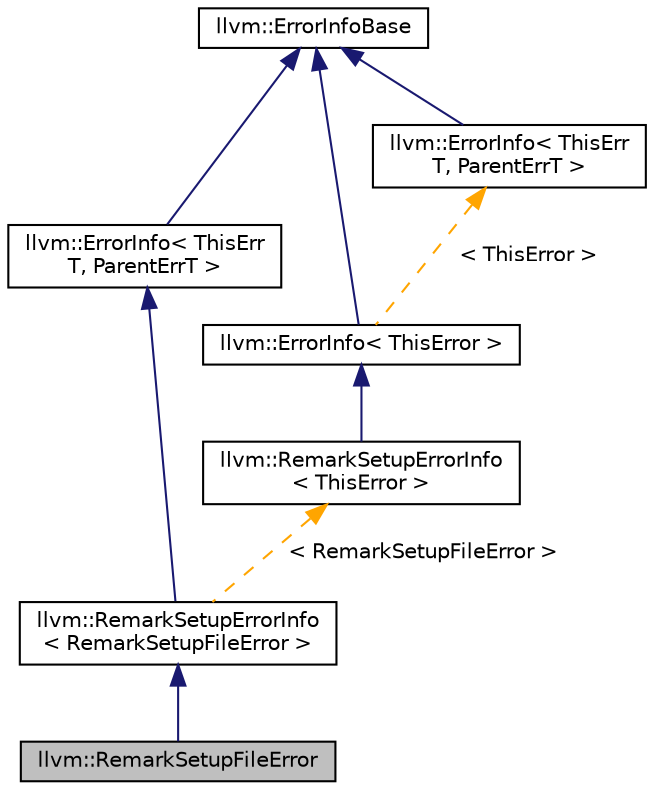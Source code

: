 digraph "llvm::RemarkSetupFileError"
{
 // LATEX_PDF_SIZE
  bgcolor="transparent";
  edge [fontname="Helvetica",fontsize="10",labelfontname="Helvetica",labelfontsize="10"];
  node [fontname="Helvetica",fontsize="10",shape="box"];
  Node1 [label="llvm::RemarkSetupFileError",height=0.2,width=0.4,color="black", fillcolor="grey75", style="filled", fontcolor="black",tooltip=" "];
  Node2 -> Node1 [dir="back",color="midnightblue",fontsize="10",style="solid",fontname="Helvetica"];
  Node2 [label="llvm::RemarkSetupErrorInfo\l\< RemarkSetupFileError \>",height=0.2,width=0.4,color="black",URL="$structllvm_1_1RemarkSetupErrorInfo.html",tooltip=" "];
  Node3 -> Node2 [dir="back",color="midnightblue",fontsize="10",style="solid",fontname="Helvetica"];
  Node3 [label="llvm::ErrorInfo\< ThisErr\lT, ParentErrT \>",height=0.2,width=0.4,color="black",URL="$classllvm_1_1ErrorInfo.html",tooltip="Base class for user error types."];
  Node4 -> Node3 [dir="back",color="midnightblue",fontsize="10",style="solid",fontname="Helvetica"];
  Node4 [label="llvm::ErrorInfoBase",height=0.2,width=0.4,color="black",URL="$classllvm_1_1ErrorInfoBase.html",tooltip="Base class for error info classes."];
  Node5 -> Node2 [dir="back",color="orange",fontsize="10",style="dashed",label=" \< RemarkSetupFileError \>" ,fontname="Helvetica"];
  Node5 [label="llvm::RemarkSetupErrorInfo\l\< ThisError \>",height=0.2,width=0.4,color="black",URL="$structllvm_1_1RemarkSetupErrorInfo.html",tooltip=" "];
  Node6 -> Node5 [dir="back",color="midnightblue",fontsize="10",style="solid",fontname="Helvetica"];
  Node6 [label="llvm::ErrorInfo\< ThisError \>",height=0.2,width=0.4,color="black",URL="$classllvm_1_1ErrorInfo.html",tooltip=" "];
  Node4 -> Node6 [dir="back",color="midnightblue",fontsize="10",style="solid",fontname="Helvetica"];
  Node7 -> Node6 [dir="back",color="orange",fontsize="10",style="dashed",label=" \< ThisError \>" ,fontname="Helvetica"];
  Node7 [label="llvm::ErrorInfo\< ThisErr\lT, ParentErrT \>",height=0.2,width=0.4,color="black",URL="$classllvm_1_1ErrorInfo.html",tooltip="Base class for user error types."];
  Node4 -> Node7 [dir="back",color="midnightblue",fontsize="10",style="solid",fontname="Helvetica"];
}
